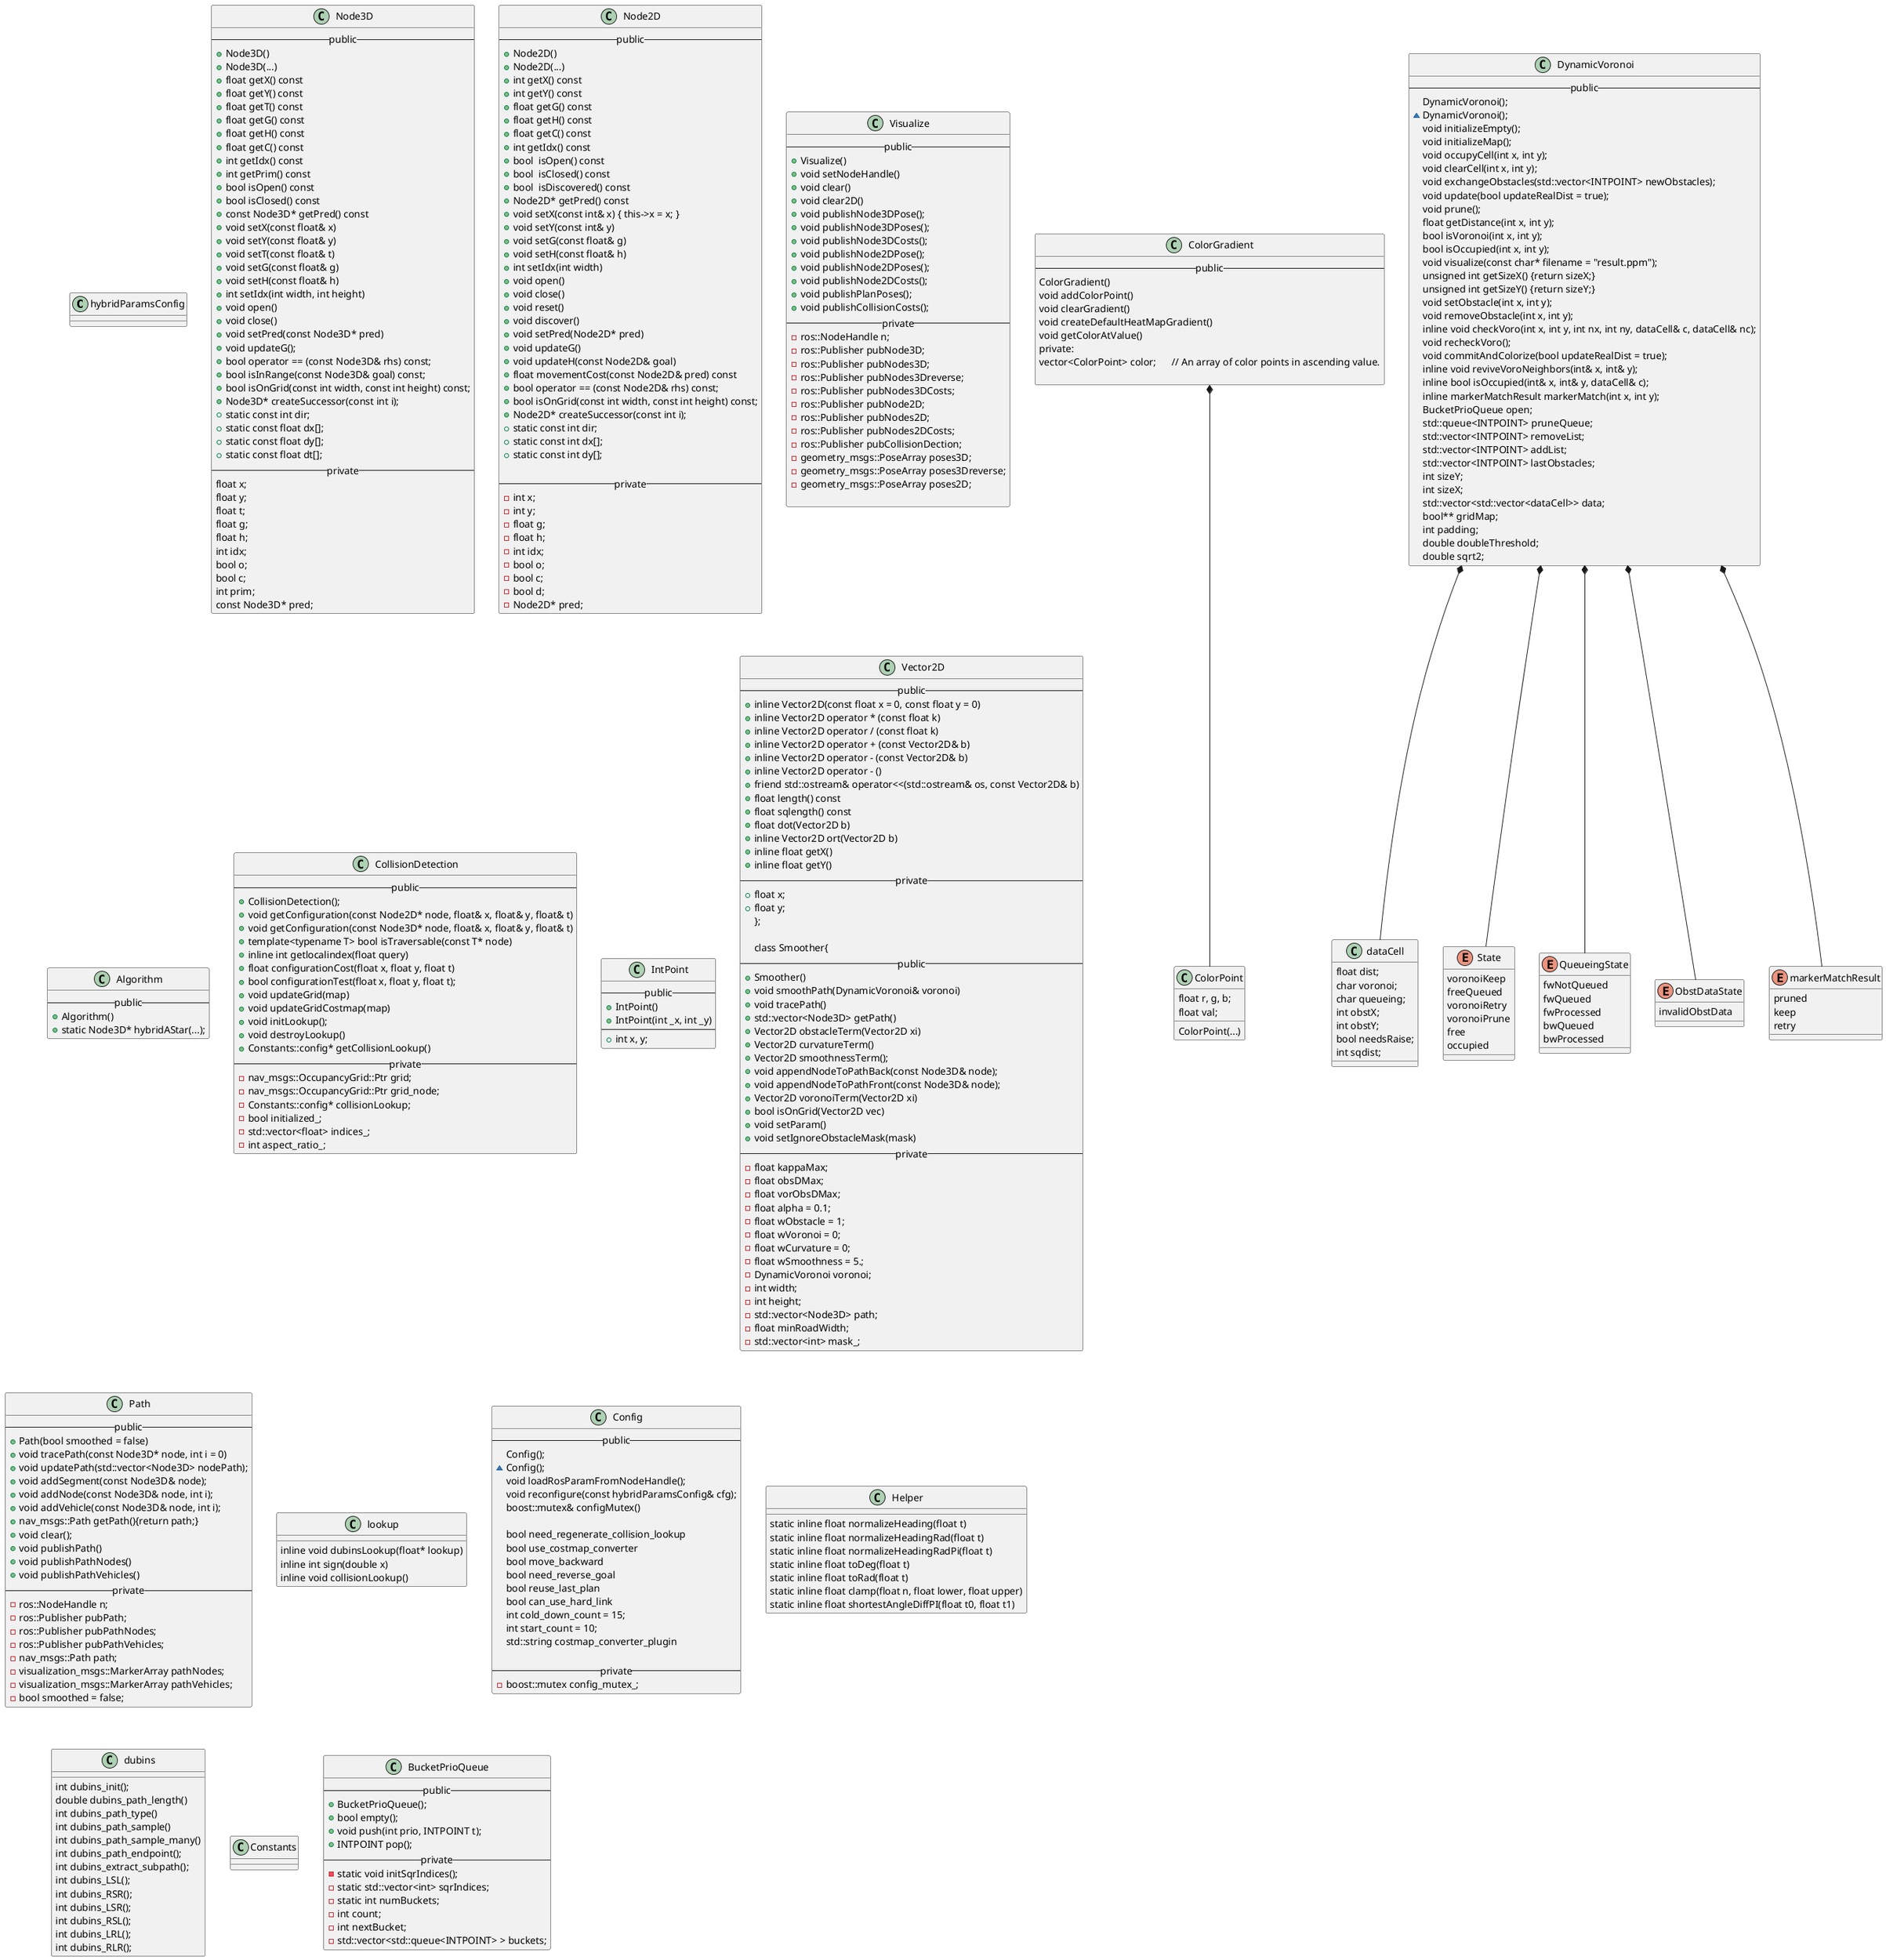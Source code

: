 @startuml
class hybridParamsConfig
class Node3D{
-- public --
+Node3D()
+Node3D(...)
+float getX() const
+float getY() const
+float getT() const
+float getG() const
+float getH() const
+float getC() const
+int getIdx() const
+int getPrim() const
+bool isOpen() const
+bool isClosed() const
+const Node3D* getPred() const
+void setX(const float& x)
+void setY(const float& y)
+void setT(const float& t)
+void setG(const float& g)
+void setH(const float& h)
+int setIdx(int width, int height)
+void open()
+void close()
+void setPred(const Node3D* pred)
+void updateG();
+bool operator == (const Node3D& rhs) const;
+bool isInRange(const Node3D& goal) const;
+bool isOnGrid(const int width, const int height) const;
+Node3D* createSuccessor(const int i);
+static const int dir;
+static const float dx[];
+static const float dy[];
+static const float dt[];
--  private --
float x;
float y;
float t;
float g;
float h;
int idx;
bool o;
bool c;
int prim;
const Node3D* pred;
}

class Node2D {
-- public --
+Node2D()
+Node2D(...)
+int getX() const
+int getY() const
+float getG() const
+float getH() const
+float getC() const
+int getIdx() const
+bool  isOpen() const
+bool  isClosed() const
+bool  isDiscovered() const
+Node2D* getPred() const
+void setX(const int& x) { this->x = x; }
+void setY(const int& y)
+void setG(const float& g)
+void setH(const float& h)
+int setIdx(int width)
+void open()
+void close()
+void reset()
+void discover()
+void setPred(Node2D* pred)
+void updateG()
+void updateH(const Node2D& goal)
+float movementCost(const Node2D& pred) const
+bool operator == (const Node2D& rhs) const;
+bool isOnGrid(const int width, const int height) const;
+Node2D* createSuccessor(const int i);
+static const int dir;
+static const int dx[];
+static const int dy[];

-- private --
-int x;
-int y;
-float g;
-float h;
-int idx;
-bool o;
-bool c;
-bool d;
-Node2D* pred;
}

class Visualize
class Algorithm {
-- public --
+ Algorithm()
+ static Node3D* hybridAStar(...);
}


class CollisionDetection {
-- public --
+CollisionDetection();
+void getConfiguration(const Node2D* node, float& x, float& y, float& t)
+void getConfiguration(const Node3D* node, float& x, float& y, float& t)
+template<typename T> bool isTraversable(const T* node)
+inline int getlocalindex(float query)
+float configurationCost(float x, float y, float t)
+bool configurationTest(float x, float y, float t);
+void updateGrid(map)
+void updateGridCostmap(map)
+void initLookup();
+void destroyLookup()
+Constants::config* getCollisionLookup()
-- private --
-nav_msgs::OccupancyGrid::Ptr grid;
-nav_msgs::OccupancyGrid::Ptr grid_node;
-Constants::config* collisionLookup;
-bool initialized_;
-std::vector<float> indices_;
-int aspect_ratio_;
}



class Visualize{
-- public --
+ Visualize()
+ void setNodeHandle()
+ void clear()
+ void clear2D()
+ void publishNode3DPose();
+ void publishNode3DPoses();
+ void publishNode3DCosts();
+ void publishNode2DPose();
+ void publishNode2DPoses();
+ void publishNode2DCosts();
+ void publishPlanPoses();
+ void publishCollisionCosts();
-- private --
- ros::NodeHandle n;
- ros::Publisher pubNode3D;
- ros::Publisher pubNodes3D;
- ros::Publisher pubNodes3Dreverse;
- ros::Publisher pubNodes3DCosts;
- ros::Publisher pubNode2D;
- ros::Publisher pubNodes2D;
- ros::Publisher pubNodes2DCosts;
- ros::Publisher pubCollisionDection;
- geometry_msgs::PoseArray poses3D;
- geometry_msgs::PoseArray poses3Dreverse;
- geometry_msgs::PoseArray poses2D;

}

class IntPoint {
-- public --
+IntPoint()
+IntPoint(int _x, int _y)
----
+int x, y;
}


class Vector2D {
-- public --
+inline Vector2D(const float x = 0, const float y = 0)
+inline Vector2D operator * (const float k)
+inline Vector2D operator / (const float k)
+inline Vector2D operator + (const Vector2D& b)
+inline Vector2D operator - (const Vector2D& b)
+inline Vector2D operator - ()
+friend std::ostream& operator<<(std::ostream& os, const Vector2D& b)
+float length() const
+float sqlength() const
+float dot(Vector2D b)
+inline Vector2D ort(Vector2D b)
+inline float getX()
+inline float getY()
-- private --
+float x;
+float y;
};

class Smoother{
-- public --
+Smoother()
+void smoothPath(DynamicVoronoi& voronoi)
+void tracePath()
+std::vector<Node3D> getPath()
+Vector2D obstacleTerm(Vector2D xi)
+Vector2D curvatureTerm()
+Vector2D smoothnessTerm();
+void appendNodeToPathBack(const Node3D& node);
+void appendNodeToPathFront(const Node3D& node);
+Vector2D voronoiTerm(Vector2D xi)
+bool isOnGrid(Vector2D vec)
+void setParam()
+void setIgnoreObstacleMask(mask)
-- private --
- float kappaMax;
- float obsDMax;
- float vorObsDMax;
- float alpha = 0.1;
- float wObstacle = 1;
- float wVoronoi = 0;
- float wCurvature = 0;
- float wSmoothness = 5.;
- DynamicVoronoi voronoi;
- int width;
- int height;
- std::vector<Node3D> path;
- float minRoadWidth;
- std::vector<int> mask_;
}


class Path{
-- public --
+Path(bool smoothed = false)
+void tracePath(const Node3D* node, int i = 0)
+void updatePath(std::vector<Node3D> nodePath);
+void addSegment(const Node3D& node);
+void addNode(const Node3D& node, int i);
+void addVehicle(const Node3D& node, int i);
+nav_msgs::Path getPath(){return path;}
+void clear();
+void publishPath()
+void publishPathNodes()
+void publishPathVehicles()
-- private --
-ros::NodeHandle n;
-ros::Publisher pubPath;
-ros::Publisher pubPathNodes;
-ros::Publisher pubPathVehicles;
-nav_msgs::Path path;
-visualization_msgs::MarkerArray pathNodes;
-visualization_msgs::MarkerArray pathVehicles;
-bool smoothed = false;
}


class lookup{
inline void dubinsLookup(float* lookup)
inline int sign(double x)
inline void collisionLookup()
}

class Config
{
-- public --
Config();
~Config();
void loadRosParamFromNodeHandle();
void reconfigure(const hybridParamsConfig& cfg);
boost::mutex& configMutex()

bool need_regenerate_collision_lookup
bool use_costmap_converter
bool move_backward
bool need_reverse_goal
bool reuse_last_plan
bool can_use_hard_link
int cold_down_count = 15;
int start_count = 10;
std::string costmap_converter_plugin

-- private --
-boost::mutex config_mutex_;
}

class Helper{
static inline float normalizeHeading(float t)
static inline float normalizeHeadingRad(float t)
static inline float normalizeHeadingRadPi(float t)
static inline float toDeg(float t)
static inline float toRad(float t)
static inline float clamp(float n, float lower, float upper)
static inline float shortestAngleDiffPI(float t0, float t1)
}
class ColorPoint {
float r, g, b;
float val;
ColorPoint(...)
}
class ColorGradient {
-- public --
  ColorGradient()
  void addColorPoint()
  void clearGradient()
  void createDefaultHeatMapGradient()
  void getColorAtValue()
private:
  vector<ColorPoint> color;      // An array of color points in ascending value.

}

class dataCell {
    float dist;
    char voronoi;
    char queueing;
    int obstX;
    int obstY;
    bool needsRaise;
    int sqdist;
}

enum State
{
voronoiKeep
freeQueued
voronoiRetry
voronoiPrune
free
occupied
}
enum QueueingState
{
fwNotQueued
fwQueued
fwProcessed
bwQueued
bwProcessed
}
enum ObstDataState
{
invalidObstData
}
enum markerMatchResult
{
pruned
keep
retry
}

class DynamicVoronoi{
-- public --
  DynamicVoronoi();
  ~DynamicVoronoi();
  void initializeEmpty();
  void initializeMap();
  void occupyCell(int x, int y);
  void clearCell(int x, int y);
  void exchangeObstacles(std::vector<INTPOINT> newObstacles);
  void update(bool updateRealDist = true);
  void prune();
  float getDistance(int x, int y);
  bool isVoronoi(int x, int y);
  bool isOccupied(int x, int y);
  void visualize(const char* filename = "result.ppm");
  unsigned int getSizeX() {return sizeX;}
  unsigned int getSizeY() {return sizeY;}
  void setObstacle(int x, int y);
  void removeObstacle(int x, int y);
  inline void checkVoro(int x, int y, int nx, int ny, dataCell& c, dataCell& nc);
  void recheckVoro();
  void commitAndColorize(bool updateRealDist = true);
  inline void reviveVoroNeighbors(int& x, int& y);
  inline bool isOccupied(int& x, int& y, dataCell& c);
  inline markerMatchResult markerMatch(int x, int y);
  BucketPrioQueue open;
  std::queue<INTPOINT> pruneQueue;
  std::vector<INTPOINT> removeList;
  std::vector<INTPOINT> addList;
  std::vector<INTPOINT> lastObstacles;
  int sizeY;
  int sizeX;
  std::vector<std::vector<dataCell>> data;
  bool** gridMap;
  int padding;
  double doubleThreshold;
  double sqrt2;
}

class dubins{
int dubins_init();
double dubins_path_length()
int dubins_path_type()
int dubins_path_sample()
int dubins_path_sample_many()
int dubins_path_endpoint();
int dubins_extract_subpath();
int dubins_LSL();
int dubins_RSR();
int dubins_LSR();
int dubins_RSL();
int dubins_LRL();
int dubins_RLR();
}



class Constants

class BucketPrioQueue {
-- public --
+BucketPrioQueue();
+bool empty();
+void push(int prio, INTPOINT t);
+INTPOINT pop();
-- private --
-static void initSqrIndices();
-static std::vector<int> sqrIndices;
-static int numBuckets;
-int count;
-int nextBucket;
-std::vector<std::queue<INTPOINT> > buckets;
}



ColorGradient *-- ColorPoint

DynamicVoronoi *-- dataCell
DynamicVoronoi *-- State
DynamicVoronoi *-- QueueingState
DynamicVoronoi *-- ObstDataState
DynamicVoronoi *-- markerMatchResult


@enduml